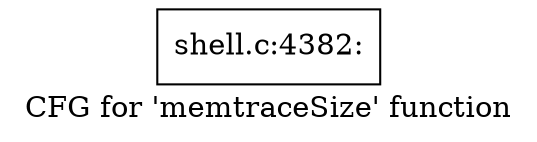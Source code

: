 digraph "CFG for 'memtraceSize' function" {
	label="CFG for 'memtraceSize' function";

	Node0x56027693d030 [shape=record,label="{shell.c:4382:}"];
}
